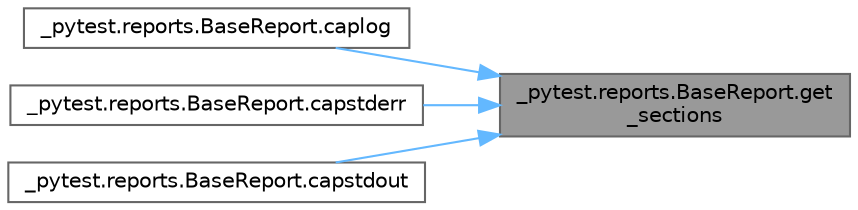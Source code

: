 digraph "_pytest.reports.BaseReport.get_sections"
{
 // LATEX_PDF_SIZE
  bgcolor="transparent";
  edge [fontname=Helvetica,fontsize=10,labelfontname=Helvetica,labelfontsize=10];
  node [fontname=Helvetica,fontsize=10,shape=box,height=0.2,width=0.4];
  rankdir="RL";
  Node1 [id="Node000001",label="_pytest.reports.BaseReport.get\l_sections",height=0.2,width=0.4,color="gray40", fillcolor="grey60", style="filled", fontcolor="black",tooltip=" "];
  Node1 -> Node2 [id="edge1_Node000001_Node000002",dir="back",color="steelblue1",style="solid",tooltip=" "];
  Node2 [id="Node000002",label="_pytest.reports.BaseReport.caplog",height=0.2,width=0.4,color="grey40", fillcolor="white", style="filled",URL="$class__pytest_1_1reports_1_1_base_report.html#a891542d99954a3ef7f1502f739dd5e8b",tooltip=" "];
  Node1 -> Node3 [id="edge2_Node000001_Node000003",dir="back",color="steelblue1",style="solid",tooltip=" "];
  Node3 [id="Node000003",label="_pytest.reports.BaseReport.capstderr",height=0.2,width=0.4,color="grey40", fillcolor="white", style="filled",URL="$class__pytest_1_1reports_1_1_base_report.html#aebc9e92d605e4bf6cfc7860dfb3ca801",tooltip=" "];
  Node1 -> Node4 [id="edge3_Node000001_Node000004",dir="back",color="steelblue1",style="solid",tooltip=" "];
  Node4 [id="Node000004",label="_pytest.reports.BaseReport.capstdout",height=0.2,width=0.4,color="grey40", fillcolor="white", style="filled",URL="$class__pytest_1_1reports_1_1_base_report.html#ad7ff0763766c6f370c4e220c46c9f029",tooltip=" "];
}
